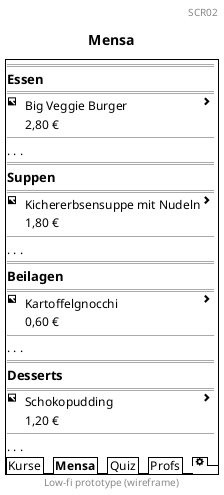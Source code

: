 @startsalt
title Mensa
header SCR02
footer Low-fi prototype (wireframe)
{+
{
    == | * | * 
    === Essen | *
    == | * | *
    <&image> | Big Veggie Burger | <&chevron-right>
    . | 2,80 € | .
    -- | * | *
    . . .
    == | * | *
    === Suppen | *
    == | * | *
    <&image> | Kichererbsensuppe mit Nudeln | <&chevron-right>
    . | 1,80 € | .
    -- | * | *
    . . .
    == | * | *
    === Beilagen | *
    == | * | *
    <&image> | Kartoffelgnocchi | <&chevron-right>
    . | 0,60 € | .
    -- | * | *
    . . .
    == | * | *
    === Desserts | *
    == | * | *
    <&image> | Schokopudding | <&chevron-right>
    . | 1,20 € | .
    -- | * | *
    . . .
}
{/ Kurse | <b>Mensa | Quiz | Profs | <&cog> }
}
@endsalt

